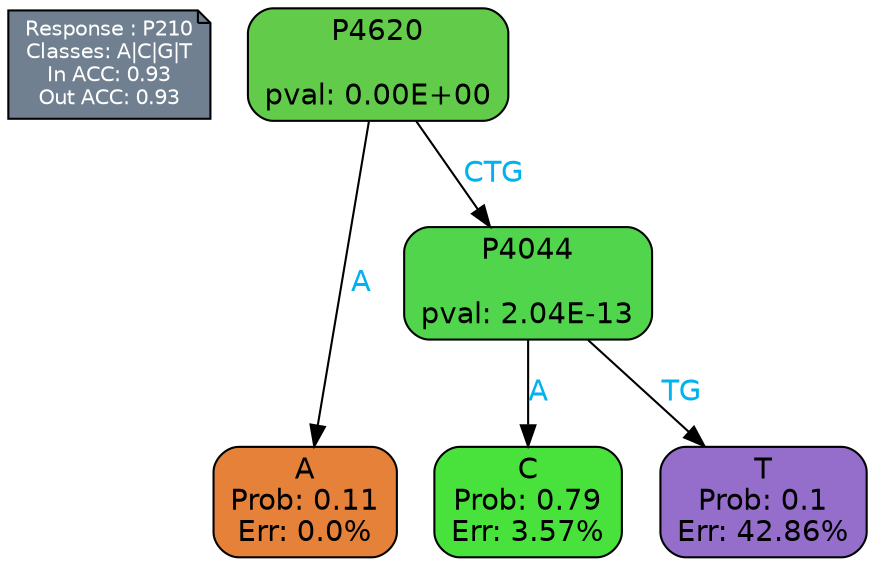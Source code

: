 digraph Tree {
node [shape=box, style="filled, rounded", color="black", fontname=helvetica] ;
graph [ranksep=equally, splines=polylines, bgcolor=transparent, dpi=600] ;
edge [fontname=helvetica] ;
LEGEND [label="Response : P210
Classes: A|C|G|T
In ACC: 0.93
Out ACC: 0.93
",shape=note,align=left,style=filled,fillcolor="slategray",fontcolor="white",fontsize=10];1 [label="P4620

pval: 0.00E+00", fillcolor="#62cb49"] ;
2 [label="A
Prob: 0.11
Err: 0.0%", fillcolor="#e58139"] ;
3 [label="P4044

pval: 2.04E-13", fillcolor="#51d54c"] ;
4 [label="C
Prob: 0.79
Err: 3.57%", fillcolor="#49e13c"] ;
5 [label="T
Prob: 0.1
Err: 42.86%", fillcolor="#956ecc"] ;
1 -> 2 [label="A",fontcolor=deepskyblue2] ;
1 -> 3 [label="CTG",fontcolor=deepskyblue2] ;
3 -> 4 [label="A",fontcolor=deepskyblue2] ;
3 -> 5 [label="TG",fontcolor=deepskyblue2] ;
{rank = same; 2;4;5;}{rank = same; LEGEND;1;}}